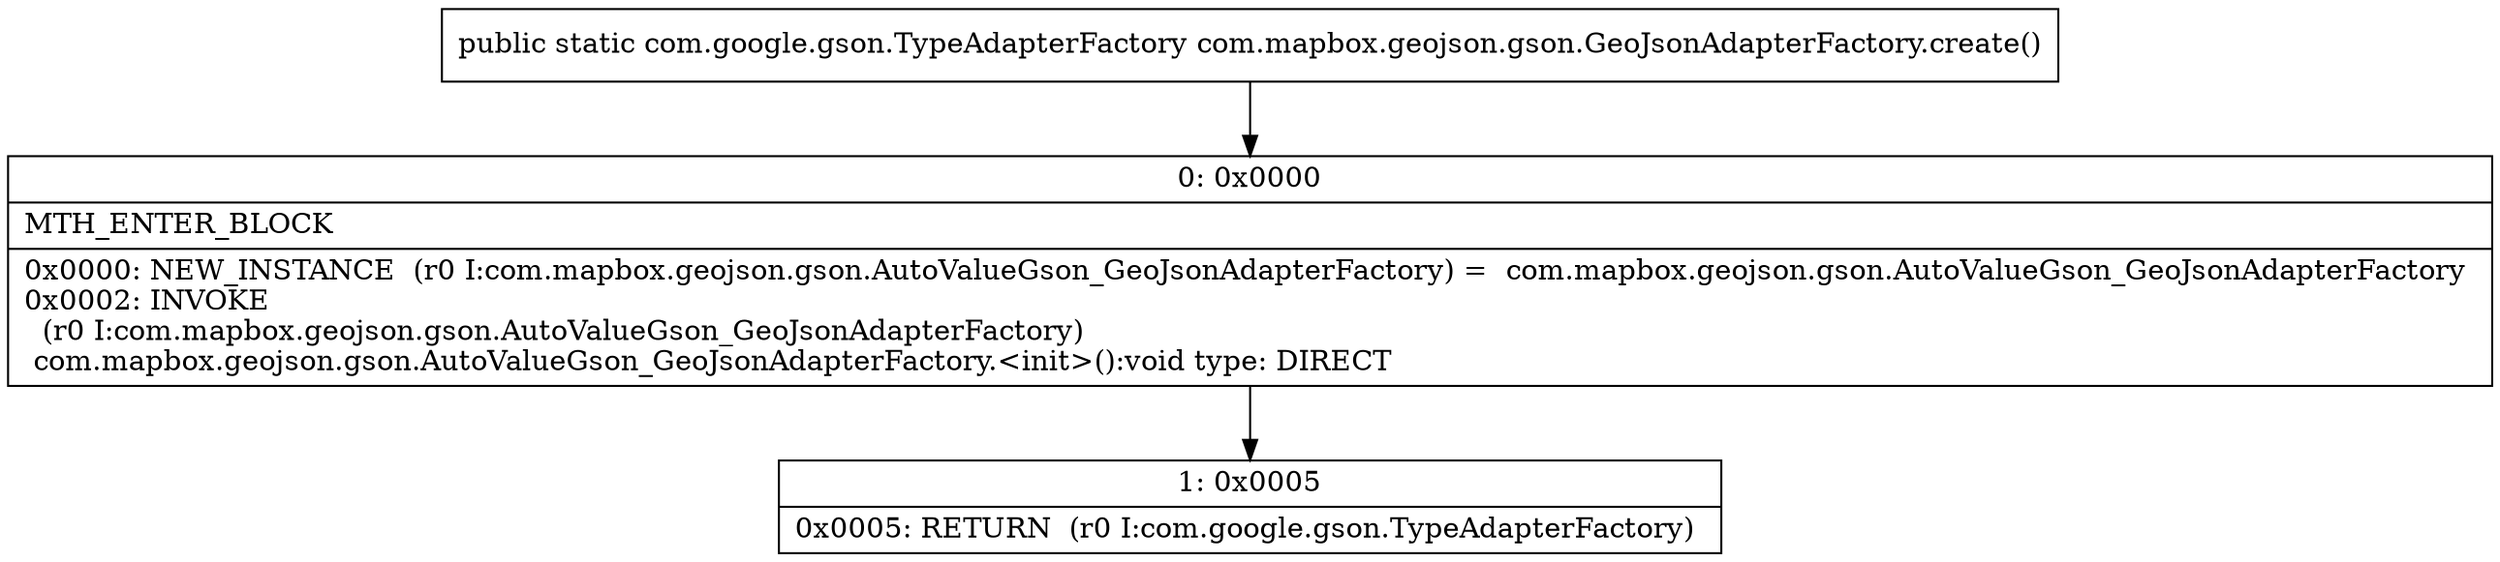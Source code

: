 digraph "CFG forcom.mapbox.geojson.gson.GeoJsonAdapterFactory.create()Lcom\/google\/gson\/TypeAdapterFactory;" {
Node_0 [shape=record,label="{0\:\ 0x0000|MTH_ENTER_BLOCK\l|0x0000: NEW_INSTANCE  (r0 I:com.mapbox.geojson.gson.AutoValueGson_GeoJsonAdapterFactory) =  com.mapbox.geojson.gson.AutoValueGson_GeoJsonAdapterFactory \l0x0002: INVOKE  \l  (r0 I:com.mapbox.geojson.gson.AutoValueGson_GeoJsonAdapterFactory)\l com.mapbox.geojson.gson.AutoValueGson_GeoJsonAdapterFactory.\<init\>():void type: DIRECT \l}"];
Node_1 [shape=record,label="{1\:\ 0x0005|0x0005: RETURN  (r0 I:com.google.gson.TypeAdapterFactory) \l}"];
MethodNode[shape=record,label="{public static com.google.gson.TypeAdapterFactory com.mapbox.geojson.gson.GeoJsonAdapterFactory.create() }"];
MethodNode -> Node_0;
Node_0 -> Node_1;
}

